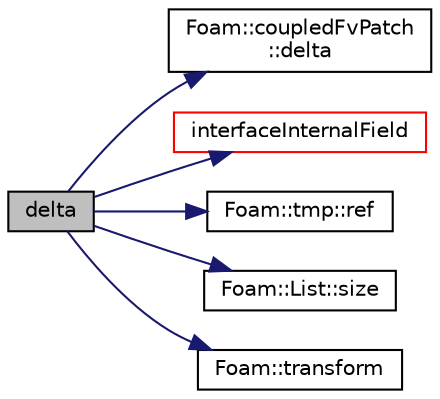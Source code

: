 digraph "delta"
{
  bgcolor="transparent";
  edge [fontname="Helvetica",fontsize="10",labelfontname="Helvetica",labelfontsize="10"];
  node [fontname="Helvetica",fontsize="10",shape=record];
  rankdir="LR";
  Node335 [label="delta",height=0.2,width=0.4,color="black", fillcolor="grey75", style="filled", fontcolor="black"];
  Node335 -> Node336 [color="midnightblue",fontsize="10",style="solid",fontname="Helvetica"];
  Node336 [label="Foam::coupledFvPatch\l::delta",height=0.2,width=0.4,color="black",URL="$a23617.html#af28a1b7920549c636b63713ee2365216",tooltip="Return delta (P to N) vectors across coupled patch. "];
  Node335 -> Node337 [color="midnightblue",fontsize="10",style="solid",fontname="Helvetica"];
  Node337 [label="interfaceInternalField",height=0.2,width=0.4,color="red",URL="$a23625.html#aa8871ae0f8409c5f343da9516cd8c846",tooltip="Return the values of the given internal data adjacent to. "];
  Node335 -> Node339 [color="midnightblue",fontsize="10",style="solid",fontname="Helvetica"];
  Node339 [label="Foam::tmp::ref",height=0.2,width=0.4,color="black",URL="$a27077.html#aeaf81e641282874cef07f5b808efc83b",tooltip="Return non-const reference or generate a fatal error. "];
  Node335 -> Node340 [color="midnightblue",fontsize="10",style="solid",fontname="Helvetica"];
  Node340 [label="Foam::List::size",height=0.2,width=0.4,color="black",URL="$a26833.html#a8a5f6fa29bd4b500caf186f60245b384",tooltip="Override size to be inconsistent with allocated storage. "];
  Node335 -> Node341 [color="midnightblue",fontsize="10",style="solid",fontname="Helvetica"];
  Node341 [label="Foam::transform",height=0.2,width=0.4,color="black",URL="$a21851.html#a919915170941701c1223291531ad010c"];
}

